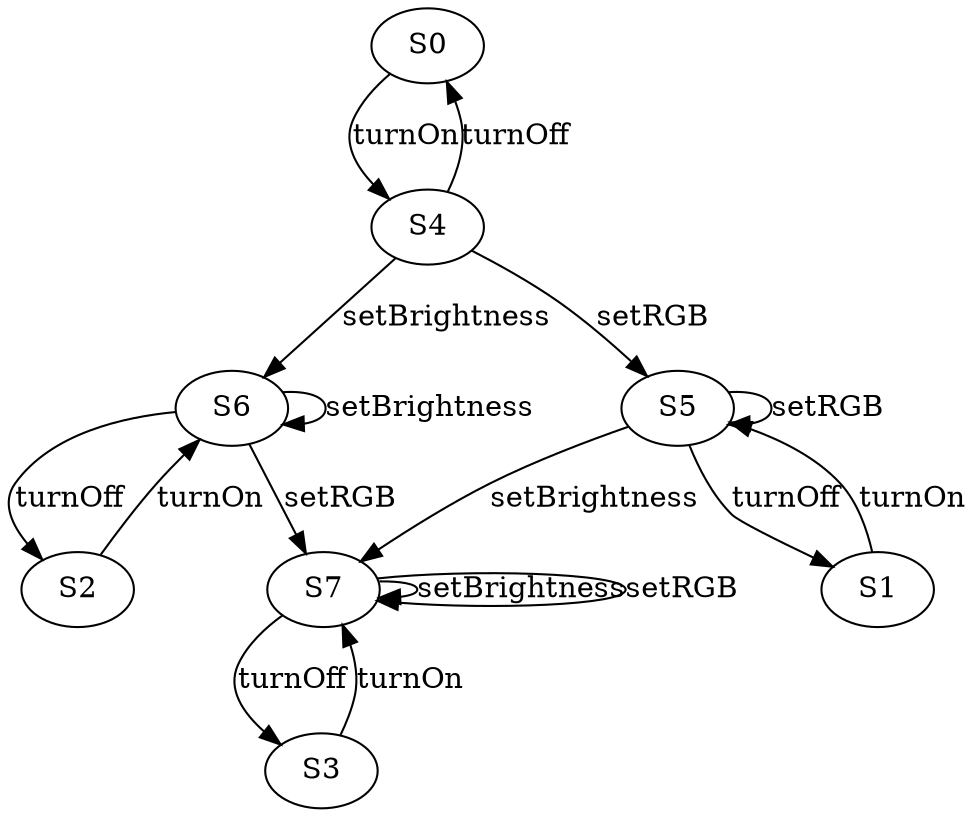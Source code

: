 digraph g {

	S0 -> S4 [label="turnOn"];
	S7 -> S7 [label="setBrightness"];
	S2 -> S6 [label="turnOn"];
	S5 -> S5 [label="setRGB"];
	S6 -> S6 [label="setBrightness"];
	S5 -> S1 [label="turnOff"];
	S3 -> S7 [label="turnOn"];
	S5 -> S7 [label="setBrightness"];
	S6 -> S7 [label="setRGB"];
	S4 -> S5 [label="setRGB"];
	S6 -> S2 [label="turnOff"];
	S7 -> S3 [label="turnOff"];
	S7 -> S7 [label="setRGB"];
	S4 -> S6 [label="setBrightness"];
	S1 -> S5 [label="turnOn"];
	S4 -> S0 [label="turnOff"];

}
